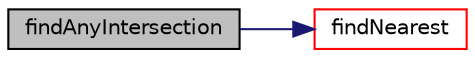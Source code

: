 digraph "findAnyIntersection"
{
  bgcolor="transparent";
  edge [fontname="Helvetica",fontsize="10",labelfontname="Helvetica",labelfontsize="10"];
  node [fontname="Helvetica",fontsize="10",shape=record];
  rankdir="LR";
  Node700 [label="findAnyIntersection",height=0.2,width=0.4,color="black", fillcolor="grey75", style="filled", fontcolor="black"];
  Node700 -> Node701 [color="midnightblue",fontsize="10",style="solid",fontname="Helvetica"];
  Node701 [label="findNearest",height=0.2,width=0.4,color="red",URL="$a25881.html#a3e311ebb96da615d7859bbedd4c69617",tooltip="Find nearest point on surfaces. "];
}
